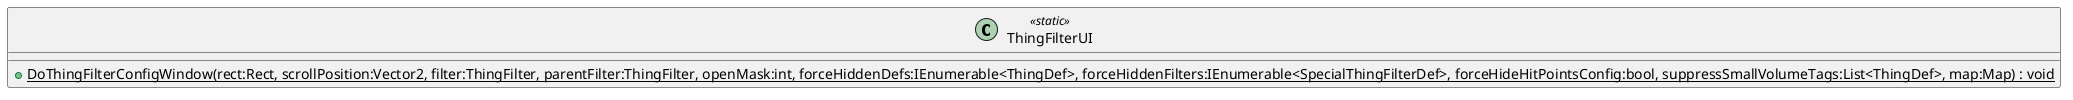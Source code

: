 @startuml
class ThingFilterUI <<static>> {
    + {static} DoThingFilterConfigWindow(rect:Rect, scrollPosition:Vector2, filter:ThingFilter, parentFilter:ThingFilter, openMask:int, forceHiddenDefs:IEnumerable<ThingDef>, forceHiddenFilters:IEnumerable<SpecialThingFilterDef>, forceHideHitPointsConfig:bool, suppressSmallVolumeTags:List<ThingDef>, map:Map) : void
}
@enduml

